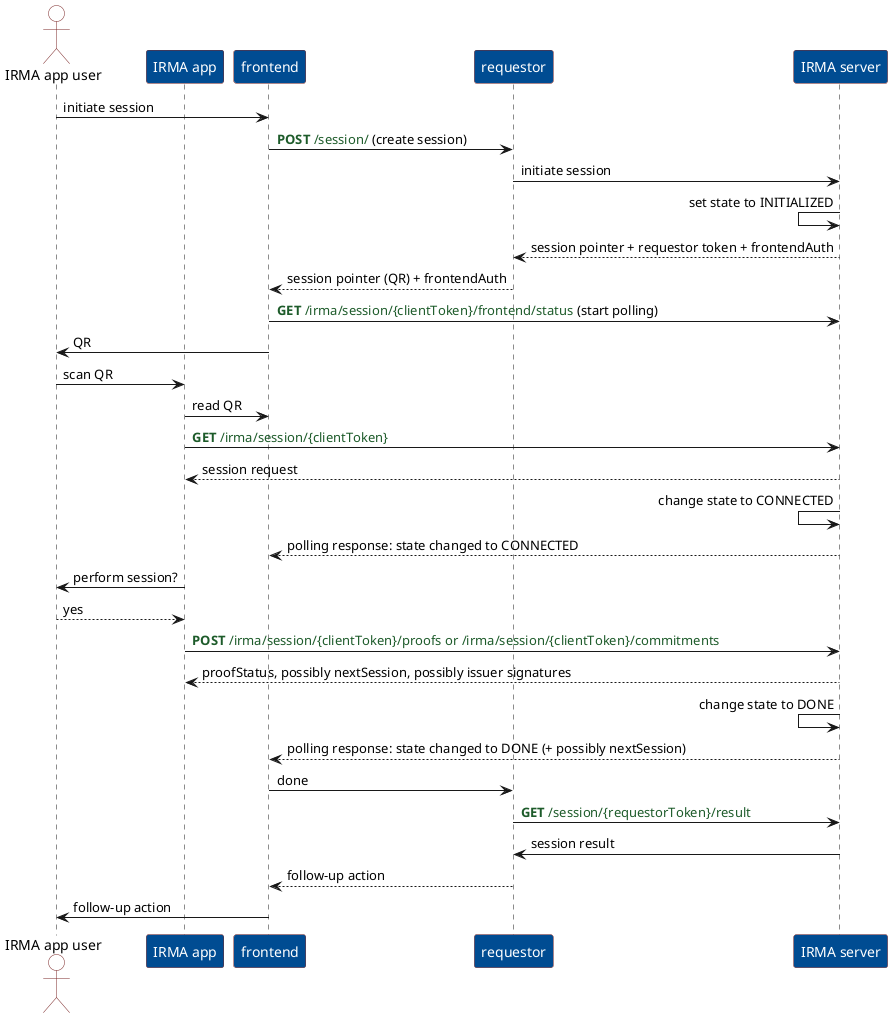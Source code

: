 @startuml session-no-pairing
skinparam sequence {
backgroundColor #transparent
ActorBorderColor #7A2626
ActorBackgroundColor #transparent
ParticipantBorderColor #7A2626
ParticipantBackgroundColor #004C92
ParticipantFontColor white
} 

actor "IRMA app user" as user
participant "IRMA app" as app
participant frontend as browser
participant "requestor" as requestor
participant "IRMA server" as server

user -> browser: initiate session
browser -> requestor: <font color=#1D5B2A>**POST** /session/</font> (create session)
requestor -> server: initiate session
server <- server: set state to INITIALIZED   
server --> requestor: session pointer + requestor token + frontendAuth 
requestor --> browser: session pointer (QR) + frontendAuth
browser -> server: <font color=#1D5B2A>**GET** /irma/session/{clientToken}/frontend/status </font>(start polling)
browser -> user: QR
user -> app: scan QR
app -> browser: read QR
app -> server: <font color=#1D5B2A>**GET** /irma/session/{clientToken}</font>
return session request
server <- server: change state to CONNECTED
server --> browser: polling response: state changed to CONNECTED

app -> user: perform session?
return yes

app -> server: <font color=#1D5B2A>**POST** /irma/session/{clientToken}/proofs or /irma/session/{clientToken}/commitments</font>
return proofStatus, possibly nextSession, possibly issuer signatures
server <- server: change state to DONE

server --> browser: polling response: state changed to DONE (+ possibly nextSession)
browser -> requestor: done
requestor -> server: <font color=#1D5B2A>**GET** /session/{requestorToken}/result
server -> requestor: session result
requestor --> browser: follow-up action

browser -> user: follow-up action

@enduml
